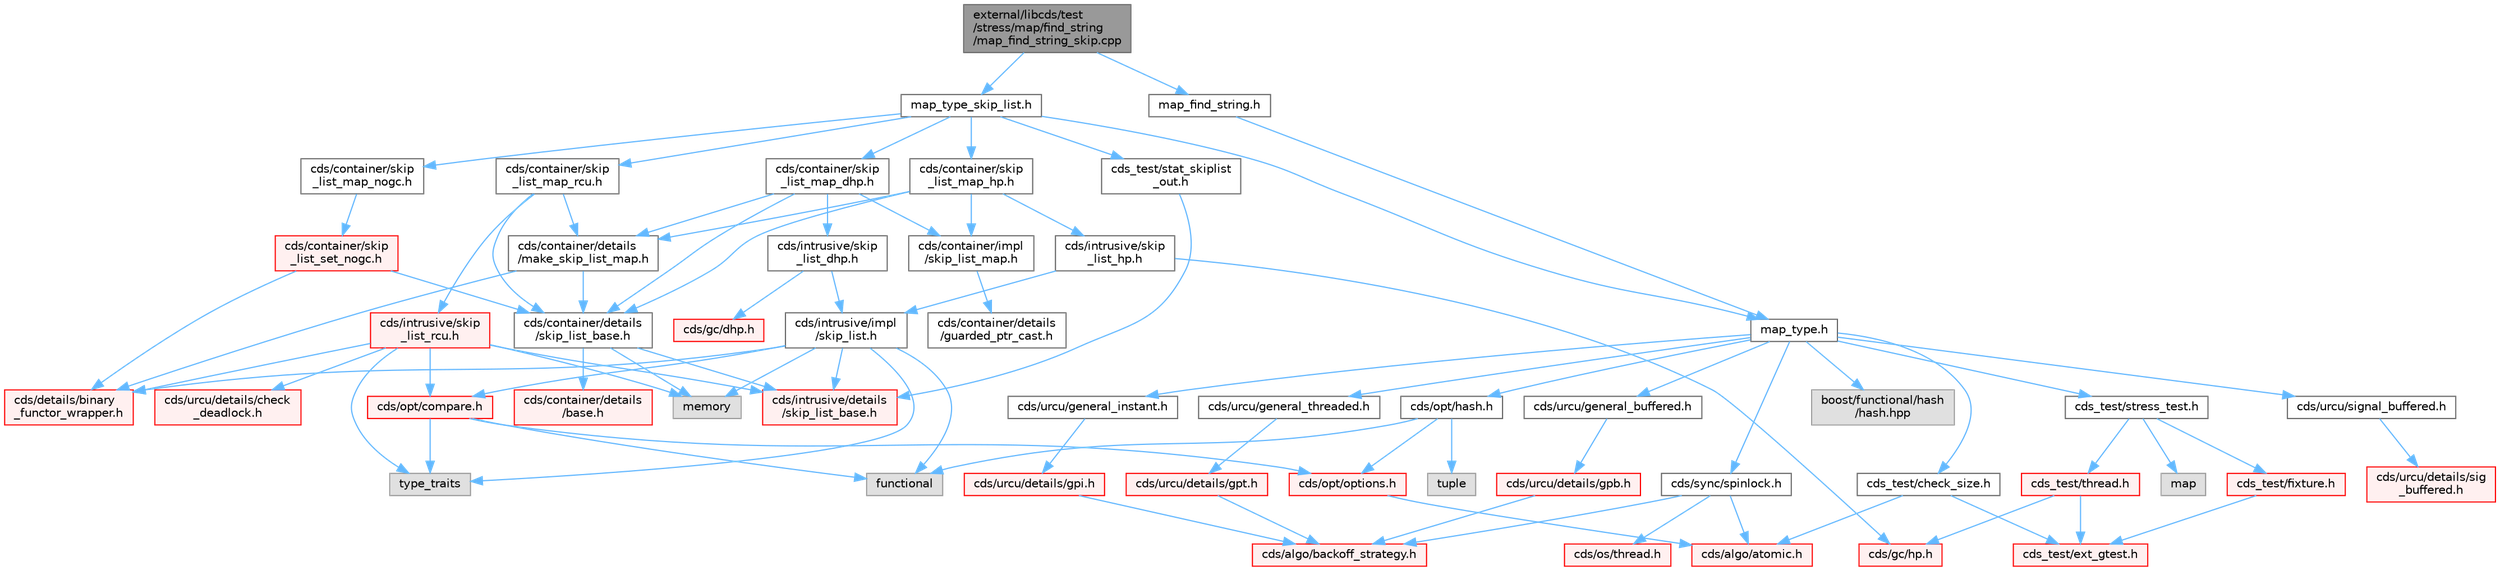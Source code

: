 digraph "external/libcds/test/stress/map/find_string/map_find_string_skip.cpp"
{
 // LATEX_PDF_SIZE
  bgcolor="transparent";
  edge [fontname=Helvetica,fontsize=10,labelfontname=Helvetica,labelfontsize=10];
  node [fontname=Helvetica,fontsize=10,shape=box,height=0.2,width=0.4];
  Node1 [id="Node000001",label="external/libcds/test\l/stress/map/find_string\l/map_find_string_skip.cpp",height=0.2,width=0.4,color="gray40", fillcolor="grey60", style="filled", fontcolor="black",tooltip=" "];
  Node1 -> Node2 [id="edge81_Node000001_Node000002",color="steelblue1",style="solid",tooltip=" "];
  Node2 [id="Node000002",label="map_find_string.h",height=0.2,width=0.4,color="grey40", fillcolor="white", style="filled",URL="$map__find__string_8h.html",tooltip=" "];
  Node2 -> Node3 [id="edge82_Node000002_Node000003",color="steelblue1",style="solid",tooltip=" "];
  Node3 [id="Node000003",label="map_type.h",height=0.2,width=0.4,color="grey40", fillcolor="white", style="filled",URL="$map__type_8h.html",tooltip=" "];
  Node3 -> Node4 [id="edge83_Node000003_Node000004",color="steelblue1",style="solid",tooltip=" "];
  Node4 [id="Node000004",label="cds/urcu/general_instant.h",height=0.2,width=0.4,color="grey40", fillcolor="white", style="filled",URL="$general__instant_8h.html",tooltip=" "];
  Node4 -> Node5 [id="edge84_Node000004_Node000005",color="steelblue1",style="solid",tooltip=" "];
  Node5 [id="Node000005",label="cds/urcu/details/gpi.h",height=0.2,width=0.4,color="red", fillcolor="#FFF0F0", style="filled",URL="$gpi_8h.html",tooltip=" "];
  Node5 -> Node55 [id="edge85_Node000005_Node000055",color="steelblue1",style="solid",tooltip=" "];
  Node55 [id="Node000055",label="cds/algo/backoff_strategy.h",height=0.2,width=0.4,color="red", fillcolor="#FFF0F0", style="filled",URL="$backoff__strategy_8h.html",tooltip=" "];
  Node3 -> Node59 [id="edge86_Node000003_Node000059",color="steelblue1",style="solid",tooltip=" "];
  Node59 [id="Node000059",label="cds/urcu/general_buffered.h",height=0.2,width=0.4,color="grey40", fillcolor="white", style="filled",URL="$general__buffered_8h.html",tooltip=" "];
  Node59 -> Node60 [id="edge87_Node000059_Node000060",color="steelblue1",style="solid",tooltip=" "];
  Node60 [id="Node000060",label="cds/urcu/details/gpb.h",height=0.2,width=0.4,color="red", fillcolor="#FFF0F0", style="filled",URL="$gpb_8h.html",tooltip=" "];
  Node60 -> Node55 [id="edge88_Node000060_Node000055",color="steelblue1",style="solid",tooltip=" "];
  Node3 -> Node73 [id="edge89_Node000003_Node000073",color="steelblue1",style="solid",tooltip=" "];
  Node73 [id="Node000073",label="cds/urcu/general_threaded.h",height=0.2,width=0.4,color="grey40", fillcolor="white", style="filled",URL="$general__threaded_8h.html",tooltip=" "];
  Node73 -> Node74 [id="edge90_Node000073_Node000074",color="steelblue1",style="solid",tooltip=" "];
  Node74 [id="Node000074",label="cds/urcu/details/gpt.h",height=0.2,width=0.4,color="red", fillcolor="#FFF0F0", style="filled",URL="$gpt_8h.html",tooltip=" "];
  Node74 -> Node55 [id="edge91_Node000074_Node000055",color="steelblue1",style="solid",tooltip=" "];
  Node3 -> Node77 [id="edge92_Node000003_Node000077",color="steelblue1",style="solid",tooltip=" "];
  Node77 [id="Node000077",label="cds/urcu/signal_buffered.h",height=0.2,width=0.4,color="grey40", fillcolor="white", style="filled",URL="$signal__buffered_8h.html",tooltip=" "];
  Node77 -> Node78 [id="edge93_Node000077_Node000078",color="steelblue1",style="solid",tooltip=" "];
  Node78 [id="Node000078",label="cds/urcu/details/sig\l_buffered.h",height=0.2,width=0.4,color="red", fillcolor="#FFF0F0", style="filled",URL="$sig__buffered_8h.html",tooltip=" "];
  Node3 -> Node80 [id="edge94_Node000003_Node000080",color="steelblue1",style="solid",tooltip=" "];
  Node80 [id="Node000080",label="cds/sync/spinlock.h",height=0.2,width=0.4,color="grey40", fillcolor="white", style="filled",URL="$sync_2spinlock_8h.html",tooltip=" "];
  Node80 -> Node10 [id="edge95_Node000080_Node000010",color="steelblue1",style="solid",tooltip=" "];
  Node10 [id="Node000010",label="cds/algo/atomic.h",height=0.2,width=0.4,color="red", fillcolor="#FFF0F0", style="filled",URL="$external_2libcds_2cds_2algo_2atomic_8h.html",tooltip=" "];
  Node80 -> Node44 [id="edge96_Node000080_Node000044",color="steelblue1",style="solid",tooltip=" "];
  Node44 [id="Node000044",label="cds/os/thread.h",height=0.2,width=0.4,color="red", fillcolor="#FFF0F0", style="filled",URL="$cds_2os_2thread_8h.html",tooltip=" "];
  Node80 -> Node55 [id="edge97_Node000080_Node000055",color="steelblue1",style="solid",tooltip=" "];
  Node3 -> Node81 [id="edge98_Node000003_Node000081",color="steelblue1",style="solid",tooltip=" "];
  Node81 [id="Node000081",label="cds/opt/hash.h",height=0.2,width=0.4,color="grey40", fillcolor="white", style="filled",URL="$external_2libcds_2cds_2opt_2hash_8h.html",tooltip=" "];
  Node81 -> Node82 [id="edge99_Node000081_Node000082",color="steelblue1",style="solid",tooltip=" "];
  Node82 [id="Node000082",label="tuple",height=0.2,width=0.4,color="grey60", fillcolor="#E0E0E0", style="filled",tooltip=" "];
  Node81 -> Node83 [id="edge100_Node000081_Node000083",color="steelblue1",style="solid",tooltip=" "];
  Node83 [id="Node000083",label="functional",height=0.2,width=0.4,color="grey60", fillcolor="#E0E0E0", style="filled",tooltip=" "];
  Node81 -> Node67 [id="edge101_Node000081_Node000067",color="steelblue1",style="solid",tooltip=" "];
  Node67 [id="Node000067",label="cds/opt/options.h",height=0.2,width=0.4,color="red", fillcolor="#FFF0F0", style="filled",URL="$opt_2options_8h.html",tooltip=" "];
  Node67 -> Node10 [id="edge102_Node000067_Node000010",color="steelblue1",style="solid",tooltip=" "];
  Node3 -> Node84 [id="edge103_Node000003_Node000084",color="steelblue1",style="solid",tooltip=" "];
  Node84 [id="Node000084",label="boost/functional/hash\l/hash.hpp",height=0.2,width=0.4,color="grey60", fillcolor="#E0E0E0", style="filled",tooltip=" "];
  Node3 -> Node85 [id="edge104_Node000003_Node000085",color="steelblue1",style="solid",tooltip=" "];
  Node85 [id="Node000085",label="cds_test/stress_test.h",height=0.2,width=0.4,color="grey40", fillcolor="white", style="filled",URL="$stress__test_8h.html",tooltip=" "];
  Node85 -> Node86 [id="edge105_Node000085_Node000086",color="steelblue1",style="solid",tooltip=" "];
  Node86 [id="Node000086",label="map",height=0.2,width=0.4,color="grey60", fillcolor="#E0E0E0", style="filled",tooltip=" "];
  Node85 -> Node87 [id="edge106_Node000085_Node000087",color="steelblue1",style="solid",tooltip=" "];
  Node87 [id="Node000087",label="cds_test/fixture.h",height=0.2,width=0.4,color="red", fillcolor="#FFF0F0", style="filled",URL="$fixture_8h.html",tooltip=" "];
  Node87 -> Node88 [id="edge107_Node000087_Node000088",color="steelblue1",style="solid",tooltip=" "];
  Node88 [id="Node000088",label="cds_test/ext_gtest.h",height=0.2,width=0.4,color="red", fillcolor="#FFF0F0", style="filled",URL="$ext__gtest_8h.html",tooltip=" "];
  Node85 -> Node92 [id="edge108_Node000085_Node000092",color="steelblue1",style="solid",tooltip=" "];
  Node92 [id="Node000092",label="cds_test/thread.h",height=0.2,width=0.4,color="red", fillcolor="#FFF0F0", style="filled",URL="$test_2include_2cds__test_2thread_8h.html",tooltip=" "];
  Node92 -> Node88 [id="edge109_Node000092_Node000088",color="steelblue1",style="solid",tooltip=" "];
  Node92 -> Node94 [id="edge110_Node000092_Node000094",color="steelblue1",style="solid",tooltip=" "];
  Node94 [id="Node000094",label="cds/gc/hp.h",height=0.2,width=0.4,color="red", fillcolor="#FFF0F0", style="filled",URL="$hp_8h.html",tooltip=" "];
  Node3 -> Node96 [id="edge111_Node000003_Node000096",color="steelblue1",style="solid",tooltip=" "];
  Node96 [id="Node000096",label="cds_test/check_size.h",height=0.2,width=0.4,color="grey40", fillcolor="white", style="filled",URL="$check__size_8h.html",tooltip=" "];
  Node96 -> Node88 [id="edge112_Node000096_Node000088",color="steelblue1",style="solid",tooltip=" "];
  Node96 -> Node10 [id="edge113_Node000096_Node000010",color="steelblue1",style="solid",tooltip=" "];
  Node1 -> Node97 [id="edge114_Node000001_Node000097",color="steelblue1",style="solid",tooltip=" "];
  Node97 [id="Node000097",label="map_type_skip_list.h",height=0.2,width=0.4,color="grey40", fillcolor="white", style="filled",URL="$map__type__skip__list_8h.html",tooltip=" "];
  Node97 -> Node3 [id="edge115_Node000097_Node000003",color="steelblue1",style="solid",tooltip=" "];
  Node97 -> Node98 [id="edge116_Node000097_Node000098",color="steelblue1",style="solid",tooltip=" "];
  Node98 [id="Node000098",label="cds/container/skip\l_list_map_hp.h",height=0.2,width=0.4,color="grey40", fillcolor="white", style="filled",URL="$skip__list__map__hp_8h.html",tooltip=" "];
  Node98 -> Node99 [id="edge117_Node000098_Node000099",color="steelblue1",style="solid",tooltip=" "];
  Node99 [id="Node000099",label="cds/container/details\l/skip_list_base.h",height=0.2,width=0.4,color="grey40", fillcolor="white", style="filled",URL="$container_2details_2skip__list__base_8h.html",tooltip=" "];
  Node99 -> Node100 [id="edge118_Node000099_Node000100",color="steelblue1",style="solid",tooltip=" "];
  Node100 [id="Node000100",label="cds/intrusive/details\l/skip_list_base.h",height=0.2,width=0.4,color="red", fillcolor="#FFF0F0", style="filled",URL="$intrusive_2details_2skip__list__base_8h.html",tooltip=" "];
  Node99 -> Node63 [id="edge119_Node000099_Node000063",color="steelblue1",style="solid",tooltip=" "];
  Node63 [id="Node000063",label="cds/container/details\l/base.h",height=0.2,width=0.4,color="red", fillcolor="#FFF0F0", style="filled",URL="$external_2libcds_2cds_2container_2details_2base_8h.html",tooltip=" "];
  Node99 -> Node19 [id="edge120_Node000099_Node000019",color="steelblue1",style="solid",tooltip=" "];
  Node19 [id="Node000019",label="memory",height=0.2,width=0.4,color="grey60", fillcolor="#E0E0E0", style="filled",tooltip=" "];
  Node98 -> Node104 [id="edge121_Node000098_Node000104",color="steelblue1",style="solid",tooltip=" "];
  Node104 [id="Node000104",label="cds/intrusive/skip\l_list_hp.h",height=0.2,width=0.4,color="grey40", fillcolor="white", style="filled",URL="$skip__list__hp_8h.html",tooltip=" "];
  Node104 -> Node94 [id="edge122_Node000104_Node000094",color="steelblue1",style="solid",tooltip=" "];
  Node104 -> Node105 [id="edge123_Node000104_Node000105",color="steelblue1",style="solid",tooltip=" "];
  Node105 [id="Node000105",label="cds/intrusive/impl\l/skip_list.h",height=0.2,width=0.4,color="grey40", fillcolor="white", style="filled",URL="$skip__list_8h.html",tooltip=" "];
  Node105 -> Node27 [id="edge124_Node000105_Node000027",color="steelblue1",style="solid",tooltip=" "];
  Node27 [id="Node000027",label="type_traits",height=0.2,width=0.4,color="grey60", fillcolor="#E0E0E0", style="filled",tooltip=" "];
  Node105 -> Node19 [id="edge125_Node000105_Node000019",color="steelblue1",style="solid",tooltip=" "];
  Node105 -> Node83 [id="edge126_Node000105_Node000083",color="steelblue1",style="solid",tooltip=" "];
  Node105 -> Node100 [id="edge127_Node000105_Node000100",color="steelblue1",style="solid",tooltip=" "];
  Node105 -> Node106 [id="edge128_Node000105_Node000106",color="steelblue1",style="solid",tooltip=" "];
  Node106 [id="Node000106",label="cds/opt/compare.h",height=0.2,width=0.4,color="red", fillcolor="#FFF0F0", style="filled",URL="$external_2libcds_2cds_2opt_2compare_8h.html",tooltip=" "];
  Node106 -> Node27 [id="edge129_Node000106_Node000027",color="steelblue1",style="solid",tooltip=" "];
  Node106 -> Node83 [id="edge130_Node000106_Node000083",color="steelblue1",style="solid",tooltip=" "];
  Node106 -> Node67 [id="edge131_Node000106_Node000067",color="steelblue1",style="solid",tooltip=" "];
  Node105 -> Node107 [id="edge132_Node000105_Node000107",color="steelblue1",style="solid",tooltip=" "];
  Node107 [id="Node000107",label="cds/details/binary\l_functor_wrapper.h",height=0.2,width=0.4,color="red", fillcolor="#FFF0F0", style="filled",URL="$binary__functor__wrapper_8h.html",tooltip=" "];
  Node98 -> Node108 [id="edge133_Node000098_Node000108",color="steelblue1",style="solid",tooltip=" "];
  Node108 [id="Node000108",label="cds/container/details\l/make_skip_list_map.h",height=0.2,width=0.4,color="grey40", fillcolor="white", style="filled",URL="$make__skip__list__map_8h.html",tooltip=" "];
  Node108 -> Node99 [id="edge134_Node000108_Node000099",color="steelblue1",style="solid",tooltip=" "];
  Node108 -> Node107 [id="edge135_Node000108_Node000107",color="steelblue1",style="solid",tooltip=" "];
  Node98 -> Node109 [id="edge136_Node000098_Node000109",color="steelblue1",style="solid",tooltip=" "];
  Node109 [id="Node000109",label="cds/container/impl\l/skip_list_map.h",height=0.2,width=0.4,color="grey40", fillcolor="white", style="filled",URL="$skip__list__map_8h.html",tooltip=" "];
  Node109 -> Node110 [id="edge137_Node000109_Node000110",color="steelblue1",style="solid",tooltip=" "];
  Node110 [id="Node000110",label="cds/container/details\l/guarded_ptr_cast.h",height=0.2,width=0.4,color="grey40", fillcolor="white", style="filled",URL="$guarded__ptr__cast_8h.html",tooltip=" "];
  Node97 -> Node111 [id="edge138_Node000097_Node000111",color="steelblue1",style="solid",tooltip=" "];
  Node111 [id="Node000111",label="cds/container/skip\l_list_map_dhp.h",height=0.2,width=0.4,color="grey40", fillcolor="white", style="filled",URL="$skip__list__map__dhp_8h.html",tooltip=" "];
  Node111 -> Node99 [id="edge139_Node000111_Node000099",color="steelblue1",style="solid",tooltip=" "];
  Node111 -> Node112 [id="edge140_Node000111_Node000112",color="steelblue1",style="solid",tooltip=" "];
  Node112 [id="Node000112",label="cds/intrusive/skip\l_list_dhp.h",height=0.2,width=0.4,color="grey40", fillcolor="white", style="filled",URL="$skip__list__dhp_8h.html",tooltip=" "];
  Node112 -> Node113 [id="edge141_Node000112_Node000113",color="steelblue1",style="solid",tooltip=" "];
  Node113 [id="Node000113",label="cds/gc/dhp.h",height=0.2,width=0.4,color="red", fillcolor="#FFF0F0", style="filled",URL="$dhp_8h.html",tooltip=" "];
  Node112 -> Node105 [id="edge142_Node000112_Node000105",color="steelblue1",style="solid",tooltip=" "];
  Node111 -> Node108 [id="edge143_Node000111_Node000108",color="steelblue1",style="solid",tooltip=" "];
  Node111 -> Node109 [id="edge144_Node000111_Node000109",color="steelblue1",style="solid",tooltip=" "];
  Node97 -> Node116 [id="edge145_Node000097_Node000116",color="steelblue1",style="solid",tooltip=" "];
  Node116 [id="Node000116",label="cds/container/skip\l_list_map_rcu.h",height=0.2,width=0.4,color="grey40", fillcolor="white", style="filled",URL="$skip__list__map__rcu_8h.html",tooltip=" "];
  Node116 -> Node99 [id="edge146_Node000116_Node000099",color="steelblue1",style="solid",tooltip=" "];
  Node116 -> Node117 [id="edge147_Node000116_Node000117",color="steelblue1",style="solid",tooltip=" "];
  Node117 [id="Node000117",label="cds/intrusive/skip\l_list_rcu.h",height=0.2,width=0.4,color="red", fillcolor="#FFF0F0", style="filled",URL="$skip__list__rcu_8h.html",tooltip=" "];
  Node117 -> Node27 [id="edge148_Node000117_Node000027",color="steelblue1",style="solid",tooltip=" "];
  Node117 -> Node19 [id="edge149_Node000117_Node000019",color="steelblue1",style="solid",tooltip=" "];
  Node117 -> Node100 [id="edge150_Node000117_Node000100",color="steelblue1",style="solid",tooltip=" "];
  Node117 -> Node106 [id="edge151_Node000117_Node000106",color="steelblue1",style="solid",tooltip=" "];
  Node117 -> Node118 [id="edge152_Node000117_Node000118",color="steelblue1",style="solid",tooltip=" "];
  Node118 [id="Node000118",label="cds/urcu/details/check\l_deadlock.h",height=0.2,width=0.4,color="red", fillcolor="#FFF0F0", style="filled",URL="$check__deadlock_8h.html",tooltip=" "];
  Node117 -> Node107 [id="edge153_Node000117_Node000107",color="steelblue1",style="solid",tooltip=" "];
  Node116 -> Node108 [id="edge154_Node000116_Node000108",color="steelblue1",style="solid",tooltip=" "];
  Node97 -> Node122 [id="edge155_Node000097_Node000122",color="steelblue1",style="solid",tooltip=" "];
  Node122 [id="Node000122",label="cds/container/skip\l_list_map_nogc.h",height=0.2,width=0.4,color="grey40", fillcolor="white", style="filled",URL="$skip__list__map__nogc_8h.html",tooltip=" "];
  Node122 -> Node123 [id="edge156_Node000122_Node000123",color="steelblue1",style="solid",tooltip=" "];
  Node123 [id="Node000123",label="cds/container/skip\l_list_set_nogc.h",height=0.2,width=0.4,color="red", fillcolor="#FFF0F0", style="filled",URL="$skip__list__set__nogc_8h.html",tooltip=" "];
  Node123 -> Node99 [id="edge157_Node000123_Node000099",color="steelblue1",style="solid",tooltip=" "];
  Node123 -> Node107 [id="edge158_Node000123_Node000107",color="steelblue1",style="solid",tooltip=" "];
  Node97 -> Node126 [id="edge159_Node000097_Node000126",color="steelblue1",style="solid",tooltip=" "];
  Node126 [id="Node000126",label="cds_test/stat_skiplist\l_out.h",height=0.2,width=0.4,color="grey40", fillcolor="white", style="filled",URL="$stat__skiplist__out_8h.html",tooltip=" "];
  Node126 -> Node100 [id="edge160_Node000126_Node000100",color="steelblue1",style="solid",tooltip=" "];
}
